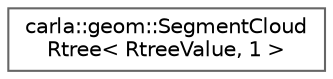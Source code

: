 digraph "类继承关系图"
{
 // INTERACTIVE_SVG=YES
 // LATEX_PDF_SIZE
  bgcolor="transparent";
  edge [fontname=Helvetica,fontsize=10,labelfontname=Helvetica,labelfontsize=10];
  node [fontname=Helvetica,fontsize=10,shape=box,height=0.2,width=0.4];
  rankdir="LR";
  Node0 [id="Node000000",label="carla::geom::SegmentCloud\lRtree\< RtreeValue, 1 \>",height=0.2,width=0.4,color="grey40", fillcolor="white", style="filled",URL="$d0/d6f/classcarla_1_1geom_1_1SegmentCloudRtree.html",tooltip=" "];
}
